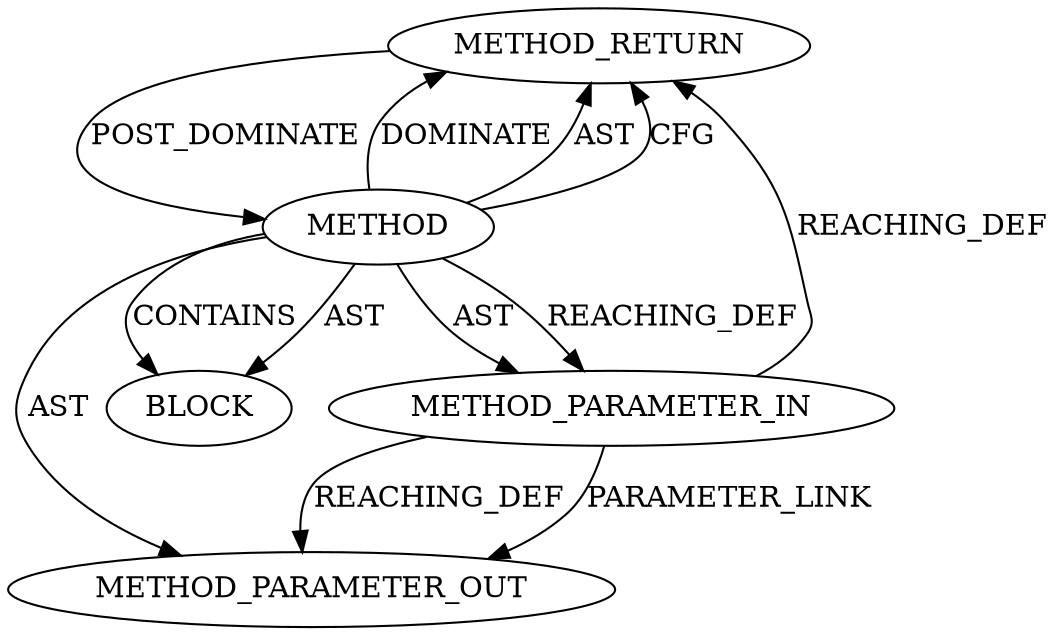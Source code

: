 digraph {
  20644 [label=METHOD_RETURN ORDER=2 CODE="RET" TYPE_FULL_NAME="ANY" EVALUATION_STRATEGY="BY_VALUE"]
  22261 [label=METHOD_PARAMETER_OUT ORDER=1 CODE="p1" IS_VARIADIC=false TYPE_FULL_NAME="ANY" EVALUATION_STRATEGY="BY_VALUE" INDEX=1 NAME="p1"]
  20643 [label=BLOCK ORDER=1 ARGUMENT_INDEX=1 CODE="<empty>" TYPE_FULL_NAME="ANY"]
  20641 [label=METHOD AST_PARENT_TYPE="NAMESPACE_BLOCK" AST_PARENT_FULL_NAME="<global>" ORDER=0 CODE="<empty>" FULL_NAME="skb_has_frag_list" IS_EXTERNAL=true FILENAME="<empty>" SIGNATURE="" NAME="skb_has_frag_list"]
  20642 [label=METHOD_PARAMETER_IN ORDER=1 CODE="p1" IS_VARIADIC=false TYPE_FULL_NAME="ANY" EVALUATION_STRATEGY="BY_VALUE" INDEX=1 NAME="p1"]
  20641 -> 20642 [label=AST ]
  20642 -> 22261 [label=REACHING_DEF VARIABLE="p1"]
  20641 -> 20644 [label=DOMINATE ]
  20642 -> 22261 [label=PARAMETER_LINK ]
  20641 -> 20644 [label=AST ]
  20641 -> 20643 [label=CONTAINS ]
  20641 -> 20644 [label=CFG ]
  20641 -> 20642 [label=REACHING_DEF VARIABLE=""]
  20644 -> 20641 [label=POST_DOMINATE ]
  20641 -> 20643 [label=AST ]
  20642 -> 20644 [label=REACHING_DEF VARIABLE="p1"]
  20641 -> 22261 [label=AST ]
}
